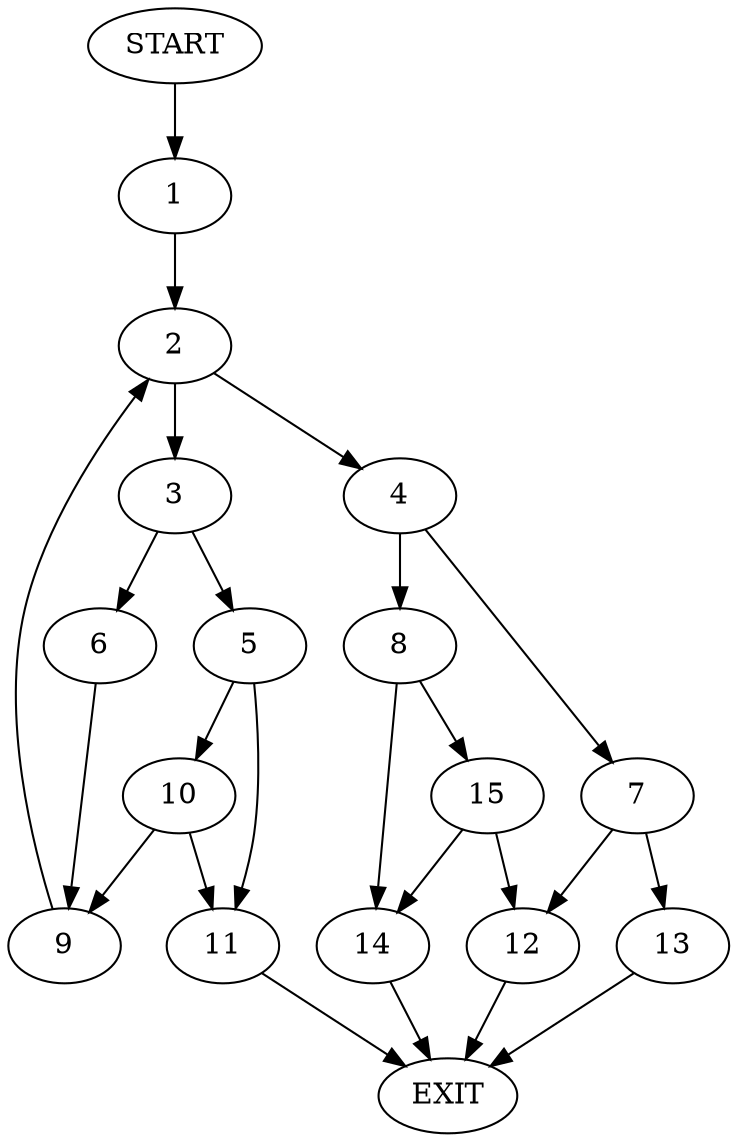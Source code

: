 digraph {
0 [label="START"]
16 [label="EXIT"]
0 -> 1
1 -> 2
2 -> 3
2 -> 4
3 -> 5
3 -> 6
4 -> 7
4 -> 8
6 -> 9
5 -> 10
5 -> 11
9 -> 2
10 -> 11
10 -> 9
11 -> 16
7 -> 12
7 -> 13
8 -> 14
8 -> 15
13 -> 16
12 -> 16
14 -> 16
15 -> 12
15 -> 14
}
